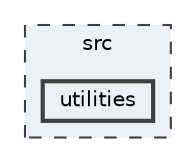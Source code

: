 digraph "src/utilities"
{
 // LATEX_PDF_SIZE
  bgcolor="transparent";
  edge [fontname=Helvetica,fontsize=10,labelfontname=Helvetica,labelfontsize=10];
  node [fontname=Helvetica,fontsize=10,shape=box,height=0.2,width=0.4];
  compound=true
  subgraph clusterdir_68267d1309a1af8e8297ef4c3efbcdba {
    graph [ bgcolor="#edf0f7", pencolor="grey25", label="src", fontname=Helvetica,fontsize=10 style="filled,dashed", URL="dir_68267d1309a1af8e8297ef4c3efbcdba.html",tooltip=""]
  dir_7b5d38f1875f1b693f62ca6a108a1129 [label="utilities", fillcolor="#edf0f7", color="grey25", style="filled,bold", URL="dir_7b5d38f1875f1b693f62ca6a108a1129.html",tooltip=""];
  }
}
